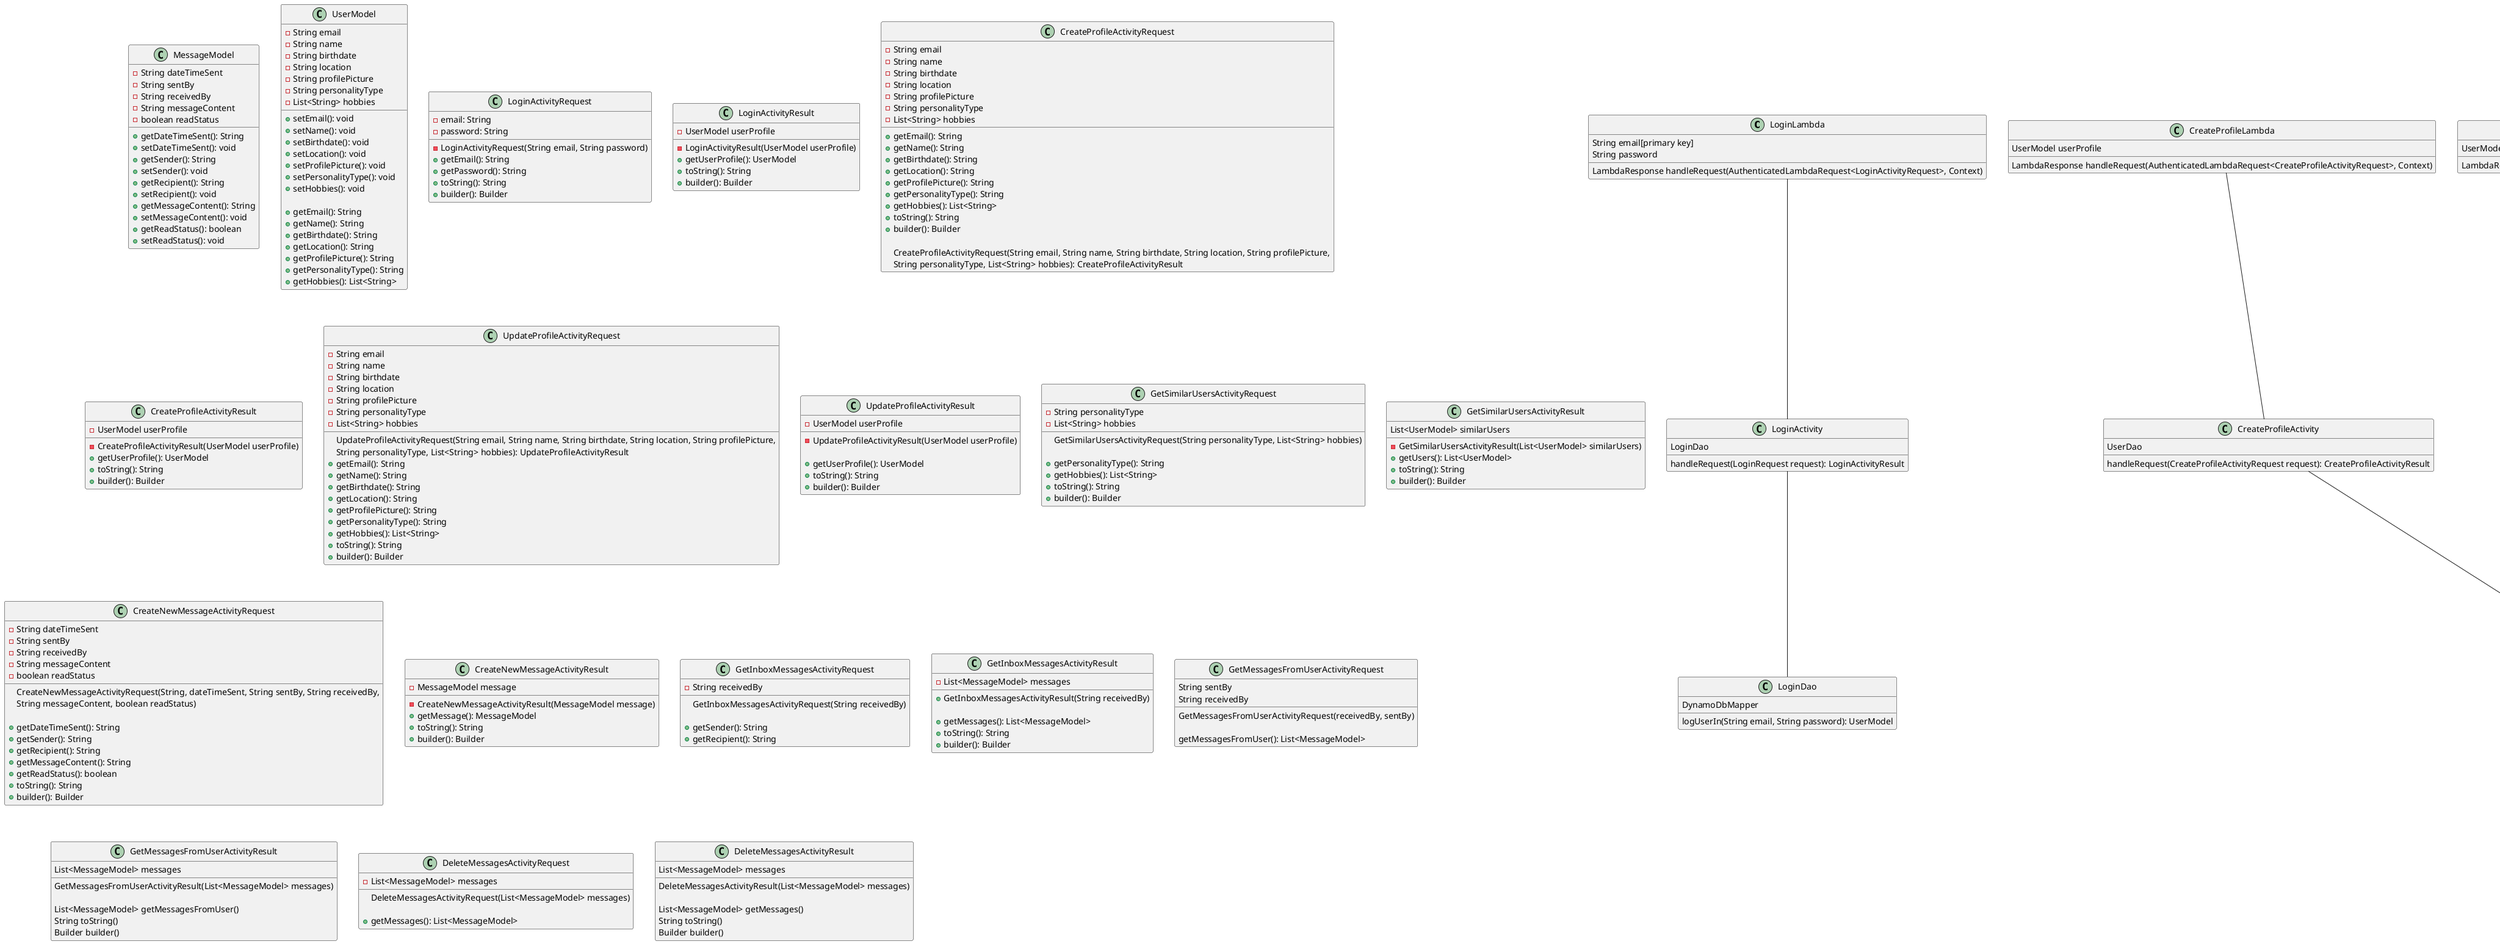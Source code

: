 @startuml
'https://plantuml.com/class-diagram'

LoginLambda -- LoginActivity
LoginActivity -- LoginDao
CreateProfileLambda -- CreateProfileActivity
CreateProfileActivity -- UserDao
UpdateProfileLambda -- UpdateProfileActivity
UpdateProfileActivity -- UserDao
GetSimilarUsersLambda -- GetSimilarUsersActivity
GetSimilarUsersActivity -- UserDao
CreateNewMessageLambda -- CreateNewMessageActivity
CreateNewMessageActivity -- MessageDao
GetInboxMessagesLambda -- GetInboxMessagesActivity
GetInboxMessagesActivity -- MessageDao

GetMessagesFromUserLambda -- GetMessagesFromUserActivity
GetMessagesFromUserActivity -- MessageDao

DeleteMessagesLambda -- DeleteMessagesActivity
DeleteMessagesActivity -- MessageDao



class LoginDao {
    DynamoDbMapper

    logUserIn(String email, String password): UserModel
}

class MessageDao {
    DynamoDbMapper

    +getAllMessages(String email): List<MessageModel>
    createNewMessage(MessageModel)
    deleteMessages(List<MessageModel>)
}

class UserDao {
    DynamoDbMapper

    UserModel createProfile(UserModel)
    +getUser(String email): UserModel
    List<UserModel> getSimilarUsers(UserModel)
}

class MessageModel {
    -String dateTimeSent
    -String sentBy
    -String receivedBy
    -String messageContent
    -boolean readStatus

    +getDateTimeSent(): String
    +setDateTimeSent(): void
    +getSender(): String
    +setSender(): void
    +getRecipient(): String
    +setRecipient(): void
    +getMessageContent(): String
    +setMessageContent(): void
    +getReadStatus(): boolean
    +setReadStatus(): void
}
class UserModel {
    -String email
    -String name
    -String birthdate
    -String location
    -String profilePicture
    -String personalityType
    -List<String> hobbies

    +setEmail(): void
    +setName(): void
    +setBirthdate(): void
    +setLocation(): void
    +setProfilePicture(): void
    +setPersonalityType(): void
    +setHobbies(): void

    +getEmail(): String
    +getName(): String
    +getBirthdate(): String
    +getLocation(): String
    +getProfilePicture(): String
    +getPersonalityType(): String
    +getHobbies(): List<String>
}
class LoginActivity {
    LoginDao

    handleRequest(LoginRequest request): LoginActivityResult
}
class LoginActivityRequest {
    - email: String
    - password: String

    -LoginActivityRequest(String email, String password)
    +getEmail(): String
    +getPassword(): String
    +toString(): String
    +builder(): Builder
}

class LoginActivityResult {
    -UserModel userProfile

    -LoginActivityResult(UserModel userProfile)
    +getUserProfile(): UserModel
    +toString(): String
    +builder(): Builder
}

class LoginLambda {
    String email[primary key]
    String password

    LambdaResponse handleRequest(AuthenticatedLambdaRequest<LoginActivityRequest>, Context)
}

class CreateProfileActivity {
    UserDao

    handleRequest(CreateProfileActivityRequest request): CreateProfileActivityResult
}

class CreateProfileActivityRequest {
    -String email
    -String name
    -String birthdate
    -String location
    -String profilePicture
    -String personalityType
    -List<String> hobbies

    +getEmail(): String
    +getName(): String
    +getBirthdate(): String
    +getLocation(): String
    +getProfilePicture(): String
    +getPersonalityType(): String
    +getHobbies(): List<String>
    +toString(): String
    +builder(): Builder

    CreateProfileActivityRequest(String email, String name, String birthdate, String location, String profilePicture,
                            String personalityType, List<String> hobbies): CreateProfileActivityResult
}

class CreateProfileActivityResult {
    -UserModel userProfile

    -CreateProfileActivityResult(UserModel userProfile)
    +getUserProfile(): UserModel
    +toString(): String
    +builder(): Builder
}

class CreateProfileLambda {
    UserModel userProfile

    LambdaResponse handleRequest(AuthenticatedLambdaRequest<CreateProfileActivityRequest>, Context)
}

class UpdateProfileActivity {
    -UserDao userDao

    +UpdateProfileActivity()
    +handleRequest(UpdateProfileActivityRequest request): UpdateProfileActivityResult
}

class UpdateProfileActivityRequest {
   -String email
   -String name
   -String birthdate
   -String location
   -String profilePicture
   -String personalityType
   -List<String> hobbies

    UpdateProfileActivityRequest(String email, String name, String birthdate, String location, String profilePicture,
                            String personalityType, List<String> hobbies): UpdateProfileActivityResult
   +getEmail(): String
   +getName(): String
   +getBirthdate(): String
   +getLocation(): String
   +getProfilePicture(): String
   +getPersonalityType(): String
   +getHobbies(): List<String>
   +toString(): String
   +builder(): Builder
}

class UpdateProfileActivityResult {
    -UserModel userProfile

    -UpdateProfileActivityResult(UserModel userProfile)

    +getUserProfile(): UserModel
    +toString(): String
    +builder(): Builder
}

class UpdateProfileLambda {
    UserModel userProfile
    LambdaResponse handleRequest(AuthenticatedLambdaRequest<UpdateProfileActivityRequest>, Context)
}

class GetSimilarUsersActivity {
    UserDao

    handleRequest(GetSimilarUsersActivityRequest request): GetSimilarUsersActivityResult
}

class GetSimilarUsersActivityRequest {
    -String personalityType
    -List<String> hobbies

    GetSimilarUsersActivityRequest(String personalityType, List<String> hobbies)

    +getPersonalityType(): String
    +getHobbies(): List<String>
    +toString(): String
    +builder(): Builder
}

class GetSimilarUsersActivityResult {
    List<UserModel> similarUsers

    -GetSimilarUsersActivityResult(List<UserModel> similarUsers)
    +getUsers(): List<UserModel>
    +toString(): String
    +builder(): Builder

}

class GetSimilarUsersLambda {
    List<UserModel> similarUsers

    LambdaResponse handleRequest(AuthenticatedLambdaRequest<GetSimilarUsersActivityRequest>, Context)
}

class CreateNewMessageActivity {
    -MessageDao

    +CreateNewMessageActivity(MessageDao messageDao)
    +handleRequest(CreateNewMessageActivityRequest request): CreateNewMessageActivityResult
}

class CreateNewMessageActivityRequest {
    -String dateTimeSent
    -String sentBy
    -String receivedBy
    -String messageContent
    -boolean readStatus

    CreateNewMessageActivityRequest(String, dateTimeSent, String sentBy, String receivedBy,
                                    String messageContent, boolean readStatus)

    +getDateTimeSent(): String
    +getSender(): String
    +getRecipient(): String
    +getMessageContent(): String
    +getReadStatus(): boolean
    +toString(): String
    +builder(): Builder
}

class CreateNewMessageActivityResult {
    -MessageModel message

    -CreateNewMessageActivityResult(MessageModel message)
    +getMessage(): MessageModel
    +toString(): String
    +builder(): Builder
}

class CreateNewMessageLambda {
    MessageModel message

    LambdaResponse handleRequest(AuthenticatedLambdaRequest<CreateNewMessageActivityRequest>, Context)
}

class GetInboxMessagesActivity{
    -MessageDao messageDao

    +GetInboxMessagesActivity((MessageDao messageDao)
    +handleRequest(GetInboxMessagesActivityRequest request): GetInboxMessagesActivityResult
}

class GetInboxMessagesActivityRequest {
    -String receivedBy

    GetInboxMessagesActivityRequest(String receivedBy)

    +getSender(): String
    +getRecipient(): String
}

class GetInboxMessagesActivityResult {
    -List<MessageModel> messages

    +GetInboxMessagesActivityResult(String receivedBy)

    +getMessages(): List<MessageModel>
    +toString(): String
    +builder(): Builder
}

class GetInboxMessagesLambda {
    String receivedBy

    LambdaResponse handleRequest(AuthenticatedLambdaRequest<GetInboxMessagesActivityRequest>, Context)
}

class GetMessagesFromUserActivity {
    MessageDao messageDao
    
    handleRequest(GetMessagesFromUserActivityRequest request): GetMessagesFromUserActivityResult
}

class GetMessagesFromUserActivityRequest {
    String sentBy
    String receivedBy
    
    GetMessagesFromUserActivityRequest(receivedBy, sentBy)
    
    getMessagesFromUser(): List<MessageModel>
}

class GetMessagesFromUserActivityResult {
    List<MessageModel> messages
    
    GetMessagesFromUserActivityResult(List<MessageModel> messages)
    
    List<MessageModel> getMessagesFromUser()
    String toString()
    Builder builder()
    
}

class GetMessagesFromUserLambda {
    List<MessageModel> messages

    LambdaResponse handleRequest(AuthenticatedLambdaRequest<GetMessagesFromUserActivityRequest>, Context)
}

class DeleteMessagesActivity {
    -MessageDao messageDao

    +DeleteMessagesActivity((MessageDao messageDao)
    +handleRequest(DeleteMessagesActivityRequest request): DeleteMessagesActivityResult
}

class DeleteMessagesActivityRequest {
    -List<MessageModel> messages

    DeleteMessagesActivityRequest(List<MessageModel> messages)

    +getMessages(): List<MessageModel>
}

class DeleteMessagesActivityResult {
    List<MessageModel> messages

    DeleteMessagesActivityResult(List<MessageModel> messages)

    List<MessageModel> getMessages()
    String toString()
    Builder builder()
}

class DeleteMessagesLambda {
    List<MessageModel> messages

    LambdaResponse handleRequest(AuthenticatedLambdaRequest<DeleteMessagesActivityRequest>, Context)
}
@enduml
